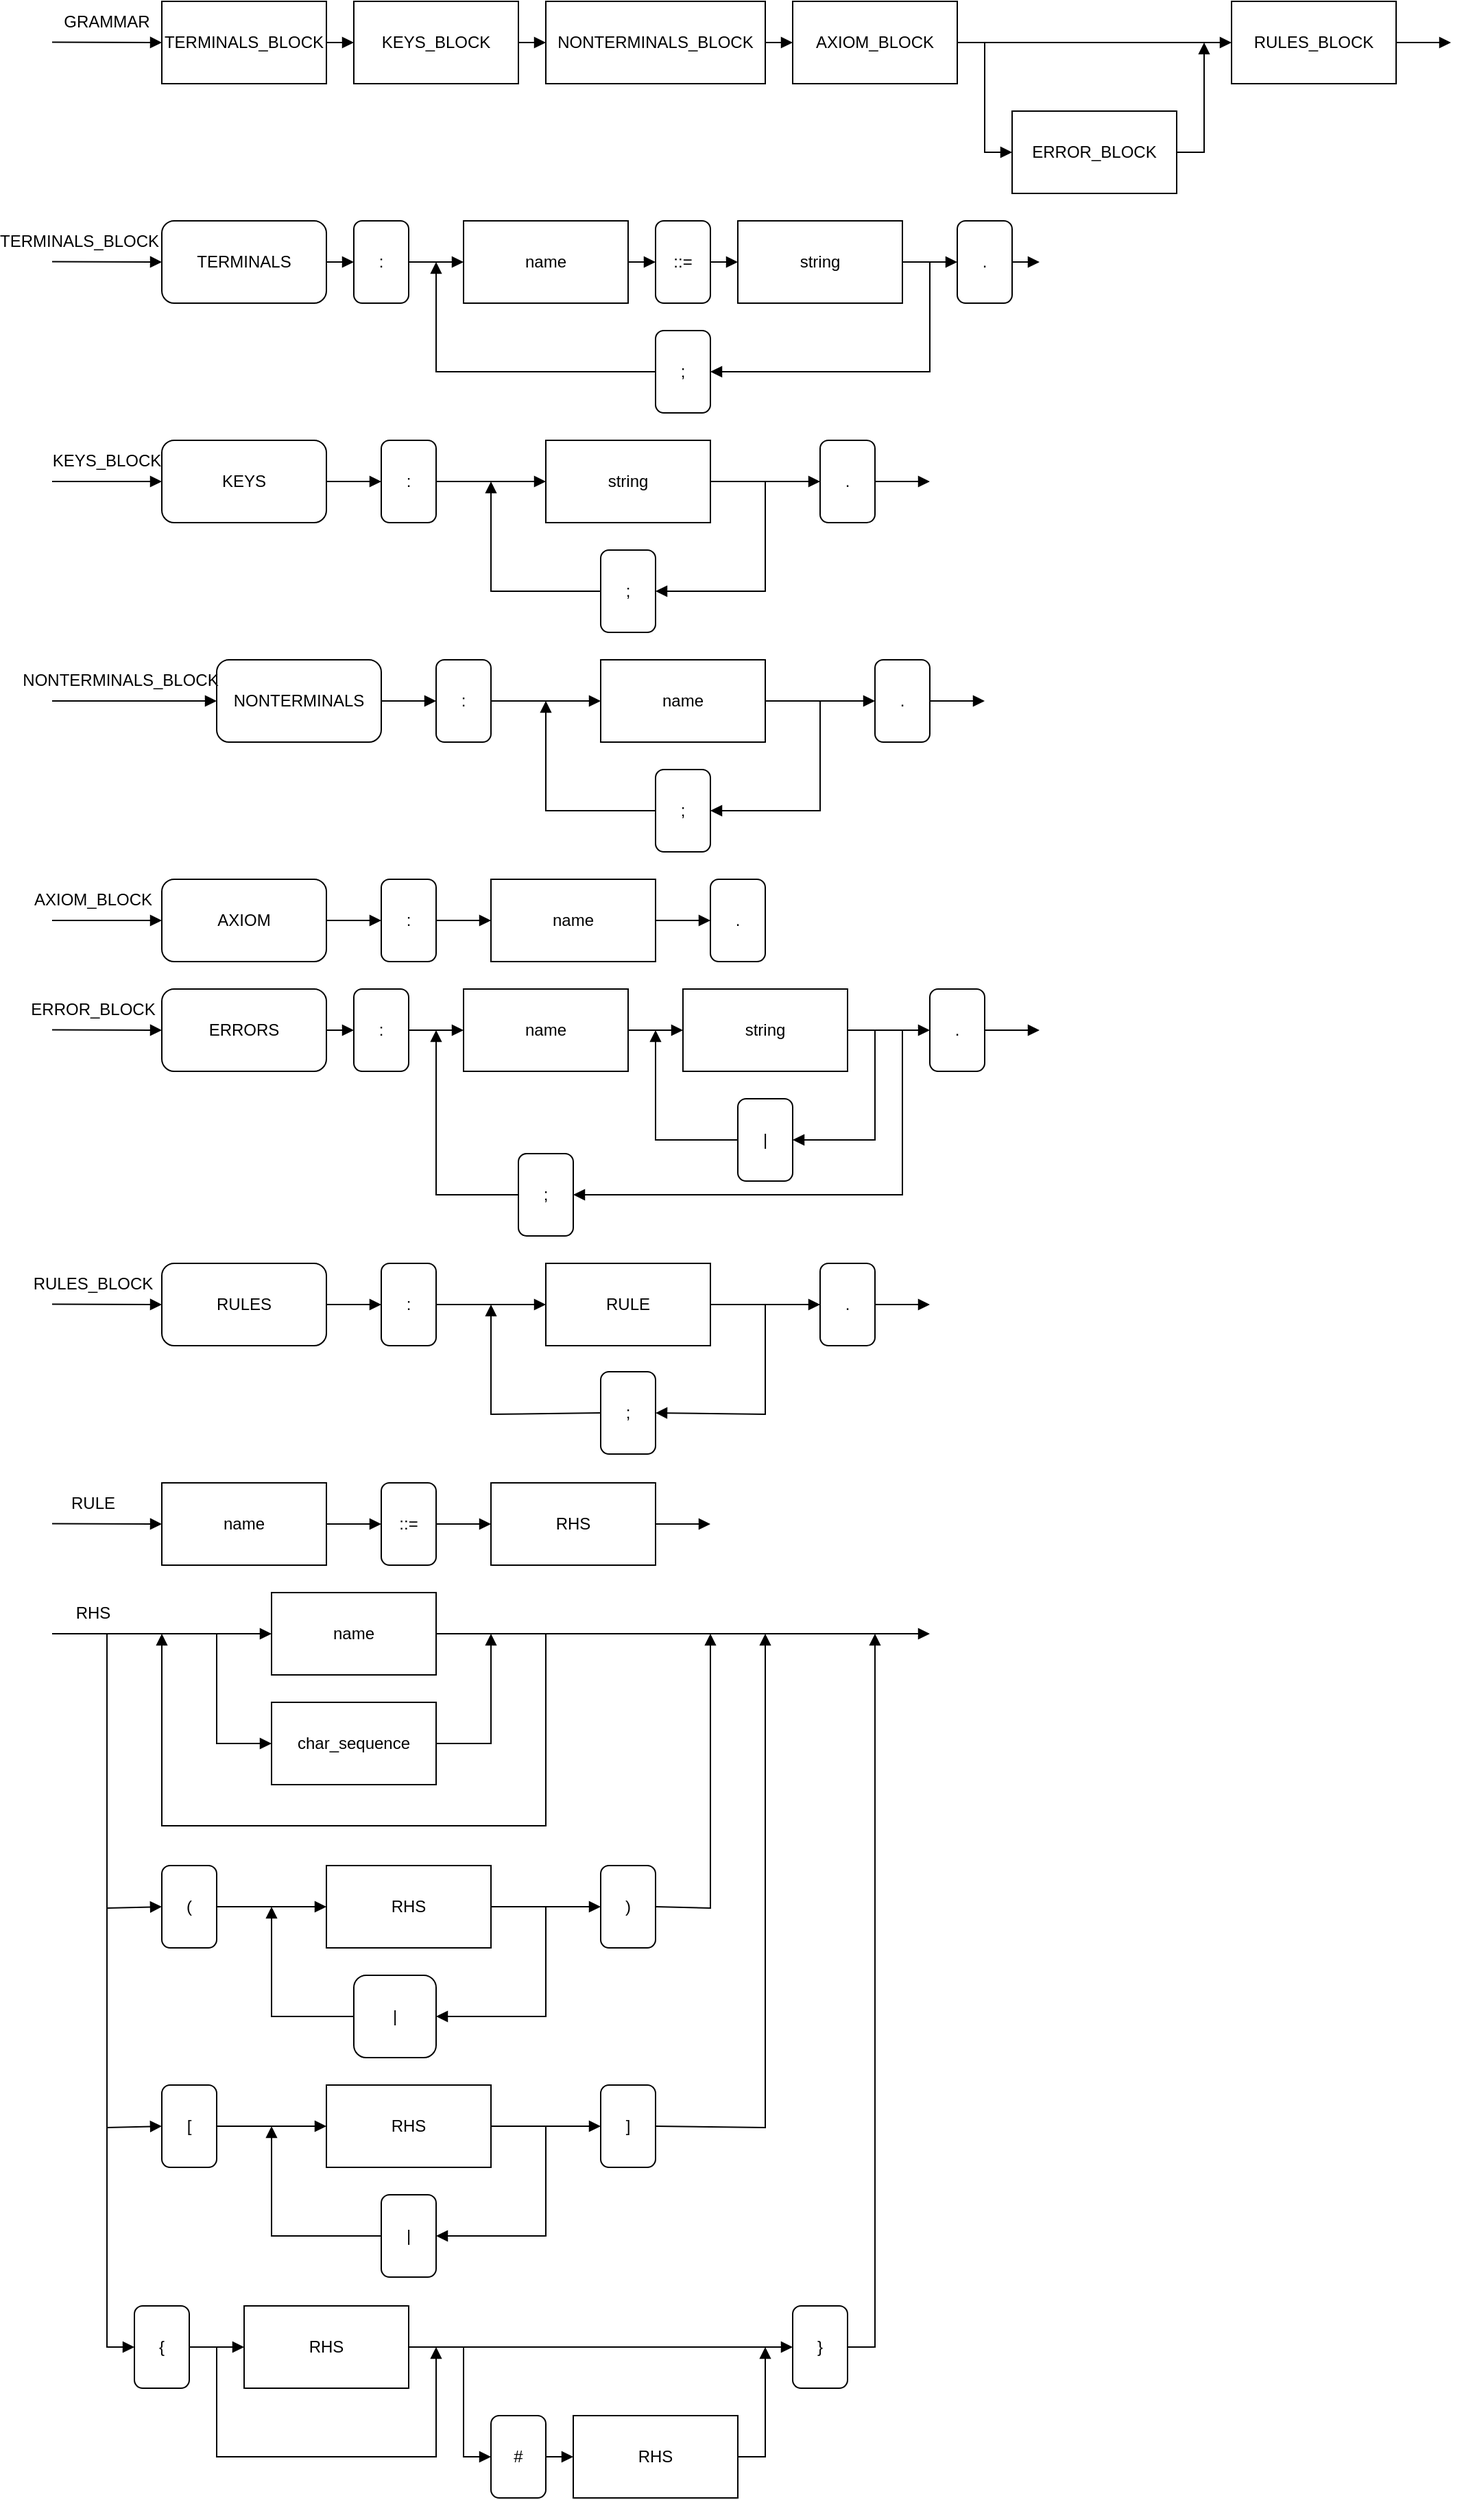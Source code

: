 <mxfile version="21.0.2" type="github">
  <diagram name="Страница 1" id="qNhFqZVVRsYE3jFUORQy">
    <mxGraphModel dx="1368" dy="1957" grid="1" gridSize="10" guides="1" tooltips="1" connect="1" arrows="1" fold="1" page="1" pageScale="1" pageWidth="827" pageHeight="1169" math="0" shadow="0">
      <root>
        <mxCell id="0" />
        <mxCell id="1" parent="0" />
        <mxCell id="5MP9on7kLRXi6ePTYMJ1-1" value="RULE" style="rounded=0;whiteSpace=wrap;html=1;fillColor=none;" parent="1" vertex="1">
          <mxGeometry x="400" y="210" width="120" height="60" as="geometry" />
        </mxCell>
        <mxCell id="5MP9on7kLRXi6ePTYMJ1-2" value=";" style="rounded=1;whiteSpace=wrap;html=1;fillColor=none;" parent="1" vertex="1">
          <mxGeometry x="440" y="289" width="40" height="60" as="geometry" />
        </mxCell>
        <mxCell id="5MP9on7kLRXi6ePTYMJ1-4" value="" style="endArrow=block;endFill=1;html=1;rounded=0;entryX=0;entryY=0.5;entryDx=0;entryDy=0;" parent="1" target="EMvxZKGha8OJJZh2xFW6-14" edge="1">
          <mxGeometry width="160" relative="1" as="geometry">
            <mxPoint x="520" y="240" as="sourcePoint" />
            <mxPoint x="600" y="240" as="targetPoint" />
          </mxGeometry>
        </mxCell>
        <mxCell id="5MP9on7kLRXi6ePTYMJ1-6" value="" style="endArrow=block;endFill=1;html=1;rounded=0;entryX=0;entryY=0.5;entryDx=0;entryDy=0;" parent="1" target="M0sprc6MTU-JVw_y2PMc-1" edge="1">
          <mxGeometry width="160" relative="1" as="geometry">
            <mxPoint x="40" y="239.71" as="sourcePoint" />
            <mxPoint x="120" y="240" as="targetPoint" />
          </mxGeometry>
        </mxCell>
        <mxCell id="5MP9on7kLRXi6ePTYMJ1-7" value="" style="endArrow=block;endFill=1;html=1;rounded=0;entryX=1;entryY=0.5;entryDx=0;entryDy=0;" parent="1" target="5MP9on7kLRXi6ePTYMJ1-2" edge="1">
          <mxGeometry width="160" relative="1" as="geometry">
            <mxPoint x="560" y="240" as="sourcePoint" />
            <mxPoint x="480" y="320.0" as="targetPoint" />
            <Array as="points">
              <mxPoint x="560" y="320" />
            </Array>
          </mxGeometry>
        </mxCell>
        <mxCell id="5MP9on7kLRXi6ePTYMJ1-8" value="" style="endArrow=block;endFill=1;html=1;rounded=0;exitX=0;exitY=0.5;exitDx=0;exitDy=0;" parent="1" source="5MP9on7kLRXi6ePTYMJ1-2" edge="1">
          <mxGeometry width="160" relative="1" as="geometry">
            <mxPoint x="280" y="320.0" as="sourcePoint" />
            <mxPoint x="360" y="240" as="targetPoint" />
            <Array as="points">
              <mxPoint x="360" y="320" />
            </Array>
          </mxGeometry>
        </mxCell>
        <mxCell id="5MP9on7kLRXi6ePTYMJ1-10" value="RULES_BLOCK" style="text;html=1;strokeColor=none;fillColor=none;align=center;verticalAlign=middle;whiteSpace=wrap;rounded=0;" parent="1" vertex="1">
          <mxGeometry x="40" y="210" width="60" height="30" as="geometry" />
        </mxCell>
        <mxCell id="5MP9on7kLRXi6ePTYMJ1-11" value="name" style="rounded=0;whiteSpace=wrap;html=1;fillColor=none;" parent="1" vertex="1">
          <mxGeometry x="120" y="370" width="120" height="60" as="geometry" />
        </mxCell>
        <mxCell id="5MP9on7kLRXi6ePTYMJ1-14" value="" style="endArrow=block;endFill=1;html=1;rounded=0;entryX=0;entryY=0.5;entryDx=0;entryDy=0;" parent="1" target="5MP9on7kLRXi6ePTYMJ1-11" edge="1">
          <mxGeometry width="160" relative="1" as="geometry">
            <mxPoint x="40" y="399.71" as="sourcePoint" />
            <mxPoint x="120" y="400" as="targetPoint" />
          </mxGeometry>
        </mxCell>
        <mxCell id="5MP9on7kLRXi6ePTYMJ1-17" value="RULE" style="text;html=1;strokeColor=none;fillColor=none;align=center;verticalAlign=middle;whiteSpace=wrap;rounded=0;" parent="1" vertex="1">
          <mxGeometry x="40" y="370" width="60" height="30" as="geometry" />
        </mxCell>
        <mxCell id="5MP9on7kLRXi6ePTYMJ1-27" value="" style="edgeStyle=orthogonalEdgeStyle;rounded=0;orthogonalLoop=1;jettySize=auto;html=1;endArrow=block;endFill=1;" parent="1" source="5MP9on7kLRXi6ePTYMJ1-21" target="5MP9on7kLRXi6ePTYMJ1-24" edge="1">
          <mxGeometry relative="1" as="geometry" />
        </mxCell>
        <mxCell id="5MP9on7kLRXi6ePTYMJ1-21" value="::=" style="rounded=1;whiteSpace=wrap;html=1;fillColor=none;" parent="1" vertex="1">
          <mxGeometry x="280" y="370" width="40" height="60" as="geometry" />
        </mxCell>
        <mxCell id="5MP9on7kLRXi6ePTYMJ1-22" value="" style="endArrow=block;endFill=1;html=1;rounded=0;exitX=1;exitY=0.5;exitDx=0;exitDy=0;" parent="1" source="5MP9on7kLRXi6ePTYMJ1-11" target="5MP9on7kLRXi6ePTYMJ1-21" edge="1">
          <mxGeometry width="160" relative="1" as="geometry">
            <mxPoint x="250" y="210" as="sourcePoint" />
            <mxPoint x="330" y="210" as="targetPoint" />
          </mxGeometry>
        </mxCell>
        <mxCell id="5MP9on7kLRXi6ePTYMJ1-24" value="RHS" style="rounded=0;whiteSpace=wrap;html=1;fillColor=none;" parent="1" vertex="1">
          <mxGeometry x="360" y="370" width="120" height="60" as="geometry" />
        </mxCell>
        <mxCell id="5MP9on7kLRXi6ePTYMJ1-28" value="" style="edgeStyle=orthogonalEdgeStyle;rounded=0;orthogonalLoop=1;jettySize=auto;html=1;endArrow=block;endFill=1;exitX=1;exitY=0.5;exitDx=0;exitDy=0;" parent="1" source="5MP9on7kLRXi6ePTYMJ1-24" edge="1">
          <mxGeometry relative="1" as="geometry">
            <mxPoint x="410" y="410" as="sourcePoint" />
            <mxPoint x="520" y="400" as="targetPoint" />
          </mxGeometry>
        </mxCell>
        <mxCell id="5MP9on7kLRXi6ePTYMJ1-29" value="name" style="rounded=0;whiteSpace=wrap;html=1;fillColor=none;" parent="1" vertex="1">
          <mxGeometry x="200" y="450" width="120" height="60" as="geometry" />
        </mxCell>
        <mxCell id="5MP9on7kLRXi6ePTYMJ1-30" value="" style="endArrow=block;endFill=1;html=1;rounded=0;entryX=0;entryY=0.5;entryDx=0;entryDy=0;" parent="1" target="5MP9on7kLRXi6ePTYMJ1-29" edge="1">
          <mxGeometry width="160" relative="1" as="geometry">
            <mxPoint x="40" y="480" as="sourcePoint" />
            <mxPoint x="160" y="480" as="targetPoint" />
          </mxGeometry>
        </mxCell>
        <mxCell id="5MP9on7kLRXi6ePTYMJ1-31" value="RHS" style="text;html=1;strokeColor=none;fillColor=none;align=center;verticalAlign=middle;whiteSpace=wrap;rounded=0;" parent="1" vertex="1">
          <mxGeometry x="40" y="450" width="60" height="30" as="geometry" />
        </mxCell>
        <mxCell id="5MP9on7kLRXi6ePTYMJ1-33" value="char_sequence" style="rounded=0;whiteSpace=wrap;html=1;fillColor=none;" parent="1" vertex="1">
          <mxGeometry x="200" y="530" width="120" height="60" as="geometry" />
        </mxCell>
        <mxCell id="5MP9on7kLRXi6ePTYMJ1-34" value="" style="endArrow=block;endFill=1;html=1;rounded=0;entryX=0;entryY=0.5;entryDx=0;entryDy=0;" parent="1" target="5MP9on7kLRXi6ePTYMJ1-33" edge="1">
          <mxGeometry width="160" relative="1" as="geometry">
            <mxPoint x="160" y="480" as="sourcePoint" />
            <mxPoint x="210" y="490" as="targetPoint" />
            <Array as="points">
              <mxPoint x="160" y="560" />
            </Array>
          </mxGeometry>
        </mxCell>
        <mxCell id="5MP9on7kLRXi6ePTYMJ1-38" value="" style="endArrow=block;endFill=1;html=1;rounded=0;exitX=1;exitY=0.5;exitDx=0;exitDy=0;" parent="1" source="5MP9on7kLRXi6ePTYMJ1-29" edge="1">
          <mxGeometry width="160" relative="1" as="geometry">
            <mxPoint x="414" y="480" as="sourcePoint" />
            <mxPoint x="680" y="480" as="targetPoint" />
          </mxGeometry>
        </mxCell>
        <mxCell id="5MP9on7kLRXi6ePTYMJ1-40" value="" style="endArrow=block;endFill=1;html=1;rounded=0;entryX=0;entryY=0.5;entryDx=0;entryDy=0;" parent="1" target="5MP9on7kLRXi6ePTYMJ1-76" edge="1">
          <mxGeometry width="160" relative="1" as="geometry">
            <mxPoint x="80" y="480" as="sourcePoint" />
            <mxPoint x="130" y="640" as="targetPoint" />
            <Array as="points">
              <mxPoint x="80" y="680" />
            </Array>
          </mxGeometry>
        </mxCell>
        <mxCell id="5MP9on7kLRXi6ePTYMJ1-41" value="RHS" style="rounded=0;whiteSpace=wrap;html=1;fillColor=none;" parent="1" vertex="1">
          <mxGeometry x="240" y="649" width="120" height="60" as="geometry" />
        </mxCell>
        <mxCell id="5MP9on7kLRXi6ePTYMJ1-42" value="" style="endArrow=block;endFill=1;html=1;rounded=0;exitX=1;exitY=0.5;exitDx=0;exitDy=0;" parent="1" source="5MP9on7kLRXi6ePTYMJ1-77" edge="1">
          <mxGeometry width="160" relative="1" as="geometry">
            <mxPoint x="540" y="640" as="sourcePoint" />
            <mxPoint x="520" y="480" as="targetPoint" />
            <Array as="points">
              <mxPoint x="520" y="680" />
            </Array>
          </mxGeometry>
        </mxCell>
        <mxCell id="5MP9on7kLRXi6ePTYMJ1-43" value="" style="endArrow=block;endFill=1;html=1;rounded=0;entryX=1;entryY=0.5;entryDx=0;entryDy=0;exitX=1;exitY=0.5;exitDx=0;exitDy=0;" parent="1" source="5MP9on7kLRXi6ePTYMJ1-41" target="5MP9on7kLRXi6ePTYMJ1-44" edge="1">
          <mxGeometry width="160" relative="1" as="geometry">
            <mxPoint x="540" y="679" as="sourcePoint" />
            <mxPoint x="410" y="479" as="targetPoint" />
            <Array as="points">
              <mxPoint x="400" y="679" />
              <mxPoint x="400" y="759" />
            </Array>
          </mxGeometry>
        </mxCell>
        <mxCell id="5MP9on7kLRXi6ePTYMJ1-44" value="|" style="rounded=1;whiteSpace=wrap;html=1;fillColor=none;" parent="1" vertex="1">
          <mxGeometry x="260" y="729" width="60" height="60" as="geometry" />
        </mxCell>
        <mxCell id="5MP9on7kLRXi6ePTYMJ1-46" value="" style="endArrow=block;endFill=1;html=1;rounded=0;exitX=0;exitY=0.5;exitDx=0;exitDy=0;" parent="1" source="5MP9on7kLRXi6ePTYMJ1-44" edge="1">
          <mxGeometry width="160" relative="1" as="geometry">
            <mxPoint x="170" y="479" as="sourcePoint" />
            <mxPoint x="200" y="679" as="targetPoint" />
            <Array as="points">
              <mxPoint x="200" y="759" />
            </Array>
          </mxGeometry>
        </mxCell>
        <mxCell id="5MP9on7kLRXi6ePTYMJ1-47" value="" style="endArrow=block;endFill=1;html=1;rounded=0;entryX=0;entryY=0.5;entryDx=0;entryDy=0;" parent="1" target="5MP9on7kLRXi6ePTYMJ1-48" edge="1">
          <mxGeometry width="160" relative="1" as="geometry">
            <mxPoint x="80" y="480" as="sourcePoint" />
            <mxPoint x="120" y="840" as="targetPoint" />
            <Array as="points">
              <mxPoint x="80" y="840" />
            </Array>
          </mxGeometry>
        </mxCell>
        <mxCell id="5MP9on7kLRXi6ePTYMJ1-48" value="[" style="rounded=1;whiteSpace=wrap;html=1;fillColor=none;" parent="1" vertex="1">
          <mxGeometry x="120" y="809" width="40" height="60" as="geometry" />
        </mxCell>
        <mxCell id="5MP9on7kLRXi6ePTYMJ1-49" value="RHS" style="rounded=0;whiteSpace=wrap;html=1;fillColor=none;" parent="1" vertex="1">
          <mxGeometry x="240" y="809" width="120" height="60" as="geometry" />
        </mxCell>
        <mxCell id="5MP9on7kLRXi6ePTYMJ1-54" value="" style="endArrow=block;endFill=1;html=1;rounded=0;entryX=0;entryY=0.5;entryDx=0;entryDy=0;exitX=1;exitY=0.5;exitDx=0;exitDy=0;" parent="1" source="5MP9on7kLRXi6ePTYMJ1-48" target="5MP9on7kLRXi6ePTYMJ1-49" edge="1">
          <mxGeometry width="160" relative="1" as="geometry">
            <mxPoint x="240" y="839" as="sourcePoint" />
            <mxPoint x="280" y="838.71" as="targetPoint" />
          </mxGeometry>
        </mxCell>
        <mxCell id="5MP9on7kLRXi6ePTYMJ1-55" value="]" style="rounded=1;whiteSpace=wrap;html=1;fillColor=none;" parent="1" vertex="1">
          <mxGeometry x="440" y="809" width="40" height="60" as="geometry" />
        </mxCell>
        <mxCell id="5MP9on7kLRXi6ePTYMJ1-56" value="" style="endArrow=block;endFill=1;html=1;rounded=0;entryX=0;entryY=0.5;entryDx=0;entryDy=0;exitX=1;exitY=0.5;exitDx=0;exitDy=0;" parent="1" source="5MP9on7kLRXi6ePTYMJ1-49" target="5MP9on7kLRXi6ePTYMJ1-55" edge="1">
          <mxGeometry width="160" relative="1" as="geometry">
            <mxPoint x="400" y="839" as="sourcePoint" />
            <mxPoint x="440" y="838.71" as="targetPoint" />
          </mxGeometry>
        </mxCell>
        <mxCell id="5MP9on7kLRXi6ePTYMJ1-57" value="|" style="rounded=1;whiteSpace=wrap;html=1;fillColor=none;" parent="1" vertex="1">
          <mxGeometry x="280" y="889" width="40" height="60" as="geometry" />
        </mxCell>
        <mxCell id="5MP9on7kLRXi6ePTYMJ1-58" value="" style="endArrow=block;endFill=1;html=1;rounded=0;exitX=0;exitY=0.5;exitDx=0;exitDy=0;" parent="1" edge="1">
          <mxGeometry width="160" relative="1" as="geometry">
            <mxPoint x="280" y="919" as="sourcePoint" />
            <mxPoint x="200" y="839" as="targetPoint" />
            <Array as="points">
              <mxPoint x="200" y="919" />
            </Array>
          </mxGeometry>
        </mxCell>
        <mxCell id="5MP9on7kLRXi6ePTYMJ1-59" value="" style="endArrow=block;endFill=1;html=1;rounded=0;entryX=1;entryY=0.5;entryDx=0;entryDy=0;" parent="1" target="5MP9on7kLRXi6ePTYMJ1-57" edge="1">
          <mxGeometry width="160" relative="1" as="geometry">
            <mxPoint x="400" y="839" as="sourcePoint" />
            <mxPoint x="270" y="849" as="targetPoint" />
            <Array as="points">
              <mxPoint x="400" y="919" />
            </Array>
          </mxGeometry>
        </mxCell>
        <mxCell id="5MP9on7kLRXi6ePTYMJ1-60" value="" style="endArrow=block;endFill=1;html=1;rounded=0;exitX=1;exitY=0.5;exitDx=0;exitDy=0;" parent="1" source="5MP9on7kLRXi6ePTYMJ1-55" edge="1">
          <mxGeometry width="160" relative="1" as="geometry">
            <mxPoint x="560" y="839.71" as="sourcePoint" />
            <mxPoint x="560" y="480" as="targetPoint" />
            <Array as="points">
              <mxPoint x="560" y="840" />
            </Array>
          </mxGeometry>
        </mxCell>
        <mxCell id="5MP9on7kLRXi6ePTYMJ1-61" value="" style="endArrow=block;endFill=1;html=1;rounded=0;exitX=1;exitY=0.5;exitDx=0;exitDy=0;" parent="1" source="5MP9on7kLRXi6ePTYMJ1-33" edge="1">
          <mxGeometry width="160" relative="1" as="geometry">
            <mxPoint x="170" y="490" as="sourcePoint" />
            <mxPoint x="360" y="480" as="targetPoint" />
            <Array as="points">
              <mxPoint x="360" y="560" />
            </Array>
          </mxGeometry>
        </mxCell>
        <mxCell id="5MP9on7kLRXi6ePTYMJ1-62" value="" style="endArrow=block;endFill=1;html=1;rounded=0;entryX=0;entryY=0.5;entryDx=0;entryDy=0;" parent="1" target="5MP9on7kLRXi6ePTYMJ1-63" edge="1">
          <mxGeometry width="160" relative="1" as="geometry">
            <mxPoint x="80" y="480" as="sourcePoint" />
            <mxPoint x="100" y="960" as="targetPoint" />
            <Array as="points">
              <mxPoint x="80" y="1000" />
            </Array>
          </mxGeometry>
        </mxCell>
        <mxCell id="5MP9on7kLRXi6ePTYMJ1-63" value="{" style="rounded=1;whiteSpace=wrap;html=1;fillColor=none;" parent="1" vertex="1">
          <mxGeometry x="100" y="970" width="40" height="60" as="geometry" />
        </mxCell>
        <mxCell id="5MP9on7kLRXi6ePTYMJ1-64" value="RHS" style="rounded=0;whiteSpace=wrap;html=1;fillColor=none;" parent="1" vertex="1">
          <mxGeometry x="180" y="970" width="120" height="60" as="geometry" />
        </mxCell>
        <mxCell id="5MP9on7kLRXi6ePTYMJ1-65" value="" style="endArrow=block;endFill=1;html=1;rounded=0;entryX=0;entryY=0.5;entryDx=0;entryDy=0;exitX=1;exitY=0.5;exitDx=0;exitDy=0;" parent="1" source="5MP9on7kLRXi6ePTYMJ1-63" target="5MP9on7kLRXi6ePTYMJ1-64" edge="1">
          <mxGeometry width="160" relative="1" as="geometry">
            <mxPoint x="250" y="1000" as="sourcePoint" />
            <mxPoint x="290" y="999.71" as="targetPoint" />
          </mxGeometry>
        </mxCell>
        <mxCell id="5MP9on7kLRXi6ePTYMJ1-66" value="}" style="rounded=1;whiteSpace=wrap;html=1;fillColor=none;" parent="1" vertex="1">
          <mxGeometry x="580" y="970" width="40" height="60" as="geometry" />
        </mxCell>
        <mxCell id="5MP9on7kLRXi6ePTYMJ1-67" value="" style="endArrow=block;endFill=1;html=1;rounded=0;entryX=0;entryY=0.5;entryDx=0;entryDy=0;exitX=1;exitY=0.5;exitDx=0;exitDy=0;" parent="1" source="5MP9on7kLRXi6ePTYMJ1-64" target="5MP9on7kLRXi6ePTYMJ1-66" edge="1">
          <mxGeometry width="160" relative="1" as="geometry">
            <mxPoint x="410" y="1000" as="sourcePoint" />
            <mxPoint x="450" y="999.71" as="targetPoint" />
          </mxGeometry>
        </mxCell>
        <mxCell id="5MP9on7kLRXi6ePTYMJ1-70" value="RHS" style="rounded=0;whiteSpace=wrap;html=1;fillColor=none;" parent="1" vertex="1">
          <mxGeometry x="420" y="1050" width="120" height="60" as="geometry" />
        </mxCell>
        <mxCell id="5MP9on7kLRXi6ePTYMJ1-71" value="" style="endArrow=block;endFill=1;html=1;rounded=0;exitX=1;exitY=0.5;exitDx=0;exitDy=0;" parent="1" source="5MP9on7kLRXi6ePTYMJ1-66" edge="1">
          <mxGeometry width="160" relative="1" as="geometry">
            <mxPoint x="700" y="960" as="sourcePoint" />
            <mxPoint x="640" y="480" as="targetPoint" />
            <Array as="points">
              <mxPoint x="640" y="1000" />
            </Array>
          </mxGeometry>
        </mxCell>
        <mxCell id="5MP9on7kLRXi6ePTYMJ1-72" value="#" style="rounded=1;whiteSpace=wrap;html=1;fillColor=none;" parent="1" vertex="1">
          <mxGeometry x="360" y="1050" width="40" height="60" as="geometry" />
        </mxCell>
        <mxCell id="5MP9on7kLRXi6ePTYMJ1-76" value="(" style="rounded=1;whiteSpace=wrap;html=1;fillColor=none;" parent="1" vertex="1">
          <mxGeometry x="120" y="649" width="40" height="60" as="geometry" />
        </mxCell>
        <mxCell id="5MP9on7kLRXi6ePTYMJ1-77" value=")" style="rounded=1;whiteSpace=wrap;html=1;fillColor=none;" parent="1" vertex="1">
          <mxGeometry x="440" y="649" width="40" height="60" as="geometry" />
        </mxCell>
        <mxCell id="5MP9on7kLRXi6ePTYMJ1-79" value="" style="endArrow=block;endFill=1;html=1;rounded=0;entryX=0;entryY=0.5;entryDx=0;entryDy=0;exitX=1;exitY=0.5;exitDx=0;exitDy=0;" parent="1" source="5MP9on7kLRXi6ePTYMJ1-76" target="5MP9on7kLRXi6ePTYMJ1-41" edge="1">
          <mxGeometry width="160" relative="1" as="geometry">
            <mxPoint x="280" y="719" as="sourcePoint" />
            <mxPoint x="320" y="719" as="targetPoint" />
          </mxGeometry>
        </mxCell>
        <mxCell id="5MP9on7kLRXi6ePTYMJ1-80" value="" style="endArrow=block;endFill=1;html=1;rounded=0;entryX=0;entryY=0.5;entryDx=0;entryDy=0;exitX=1;exitY=0.5;exitDx=0;exitDy=0;" parent="1" source="5MP9on7kLRXi6ePTYMJ1-41" target="5MP9on7kLRXi6ePTYMJ1-77" edge="1">
          <mxGeometry width="160" relative="1" as="geometry">
            <mxPoint x="296" y="681" as="sourcePoint" />
            <mxPoint x="316" y="681" as="targetPoint" />
          </mxGeometry>
        </mxCell>
        <mxCell id="5MP9on7kLRXi6ePTYMJ1-82" value="" style="endArrow=block;endFill=1;html=1;rounded=0;entryX=0;entryY=0.5;entryDx=0;entryDy=0;exitX=1;exitY=0.5;exitDx=0;exitDy=0;" parent="1" source="5MP9on7kLRXi6ePTYMJ1-72" target="5MP9on7kLRXi6ePTYMJ1-70" edge="1">
          <mxGeometry width="160" relative="1" as="geometry">
            <mxPoint x="220" y="850" as="sourcePoint" />
            <mxPoint x="260" y="850" as="targetPoint" />
          </mxGeometry>
        </mxCell>
        <mxCell id="5MP9on7kLRXi6ePTYMJ1-83" value="" style="endArrow=block;endFill=1;html=1;rounded=0;exitX=1;exitY=0.5;exitDx=0;exitDy=0;entryX=0;entryY=0.5;entryDx=0;entryDy=0;" parent="1" source="5MP9on7kLRXi6ePTYMJ1-64" target="5MP9on7kLRXi6ePTYMJ1-72" edge="1">
          <mxGeometry width="160" relative="1" as="geometry">
            <mxPoint x="180" y="1010" as="sourcePoint" />
            <mxPoint x="370" y="1080" as="targetPoint" />
            <Array as="points">
              <mxPoint x="340" y="1000" />
              <mxPoint x="340" y="1080" />
            </Array>
          </mxGeometry>
        </mxCell>
        <mxCell id="5MP9on7kLRXi6ePTYMJ1-84" value="" style="endArrow=block;endFill=1;html=1;rounded=0;exitX=1;exitY=0.5;exitDx=0;exitDy=0;" parent="1" source="5MP9on7kLRXi6ePTYMJ1-70" edge="1">
          <mxGeometry width="160" relative="1" as="geometry">
            <mxPoint x="420" y="1090" as="sourcePoint" />
            <mxPoint x="560" y="1000" as="targetPoint" />
            <Array as="points">
              <mxPoint x="560" y="1080" />
            </Array>
          </mxGeometry>
        </mxCell>
        <mxCell id="x1TAo-HUrfApQlSHcTBA-4" value="" style="edgeStyle=orthogonalEdgeStyle;rounded=0;orthogonalLoop=1;jettySize=auto;html=1;endArrow=block;endFill=1;" parent="1" edge="1">
          <mxGeometry relative="1" as="geometry">
            <mxPoint x="400" y="480" as="sourcePoint" />
            <mxPoint x="120" y="480" as="targetPoint" />
            <Array as="points">
              <mxPoint x="400" y="620" />
              <mxPoint x="120" y="620" />
            </Array>
          </mxGeometry>
        </mxCell>
        <mxCell id="EMvxZKGha8OJJZh2xFW6-14" value="." style="rounded=1;whiteSpace=wrap;html=1;fillColor=none;" parent="1" vertex="1">
          <mxGeometry x="600" y="210" width="40" height="60" as="geometry" />
        </mxCell>
        <mxCell id="EMvxZKGha8OJJZh2xFW6-16" value="" style="edgeStyle=orthogonalEdgeStyle;rounded=0;orthogonalLoop=1;jettySize=auto;html=1;endArrow=block;endFill=1;exitX=1;exitY=0.5;exitDx=0;exitDy=0;" parent="1" source="EMvxZKGha8OJJZh2xFW6-14" edge="1">
          <mxGeometry relative="1" as="geometry">
            <mxPoint x="780" y="410" as="sourcePoint" />
            <mxPoint x="680" y="240" as="targetPoint" />
          </mxGeometry>
        </mxCell>
        <mxCell id="EMvxZKGha8OJJZh2xFW6-17" value="ERRORS" style="rounded=1;whiteSpace=wrap;html=1;fillColor=none;" parent="1" vertex="1">
          <mxGeometry x="120" y="10" width="120" height="60" as="geometry" />
        </mxCell>
        <mxCell id="EMvxZKGha8OJJZh2xFW6-19" value="" style="endArrow=block;endFill=1;html=1;rounded=0;entryX=0;entryY=0.5;entryDx=0;entryDy=0;" parent="1" target="EMvxZKGha8OJJZh2xFW6-24" edge="1">
          <mxGeometry width="160" relative="1" as="geometry">
            <mxPoint x="240" y="40" as="sourcePoint" />
            <mxPoint x="320" y="40" as="targetPoint" />
          </mxGeometry>
        </mxCell>
        <mxCell id="EMvxZKGha8OJJZh2xFW6-20" value="" style="endArrow=block;endFill=1;html=1;rounded=0;entryX=0;entryY=0.5;entryDx=0;entryDy=0;" parent="1" target="EMvxZKGha8OJJZh2xFW6-17" edge="1">
          <mxGeometry width="160" relative="1" as="geometry">
            <mxPoint x="40" y="39.71" as="sourcePoint" />
            <mxPoint x="120" y="40" as="targetPoint" />
          </mxGeometry>
        </mxCell>
        <mxCell id="EMvxZKGha8OJJZh2xFW6-23" value="ERROR_BLOCK" style="text;html=1;strokeColor=none;fillColor=none;align=center;verticalAlign=middle;whiteSpace=wrap;rounded=0;" parent="1" vertex="1">
          <mxGeometry x="40" y="10" width="60" height="30" as="geometry" />
        </mxCell>
        <mxCell id="EMvxZKGha8OJJZh2xFW6-24" value=":" style="rounded=1;whiteSpace=wrap;html=1;fillColor=none;" parent="1" vertex="1">
          <mxGeometry x="260" y="10" width="40" height="60" as="geometry" />
        </mxCell>
        <mxCell id="EMvxZKGha8OJJZh2xFW6-26" value="name" style="rounded=0;whiteSpace=wrap;html=1;fillColor=none;" parent="1" vertex="1">
          <mxGeometry x="340" y="10" width="120" height="60" as="geometry" />
        </mxCell>
        <mxCell id="EMvxZKGha8OJJZh2xFW6-27" value="string" style="rounded=0;whiteSpace=wrap;html=1;fillColor=none;" parent="1" vertex="1">
          <mxGeometry x="500" y="10" width="120" height="60" as="geometry" />
        </mxCell>
        <mxCell id="EMvxZKGha8OJJZh2xFW6-28" value="" style="endArrow=block;endFill=1;html=1;rounded=0;entryX=0;entryY=0.5;entryDx=0;entryDy=0;exitX=1;exitY=0.5;exitDx=0;exitDy=0;" parent="1" source="EMvxZKGha8OJJZh2xFW6-24" target="EMvxZKGha8OJJZh2xFW6-26" edge="1">
          <mxGeometry width="160" relative="1" as="geometry">
            <mxPoint x="250" y="50" as="sourcePoint" />
            <mxPoint x="290" y="50" as="targetPoint" />
          </mxGeometry>
        </mxCell>
        <mxCell id="EMvxZKGha8OJJZh2xFW6-29" value=";" style="rounded=1;whiteSpace=wrap;html=1;fillColor=none;" parent="1" vertex="1">
          <mxGeometry x="380" y="130" width="40" height="60" as="geometry" />
        </mxCell>
        <mxCell id="EMvxZKGha8OJJZh2xFW6-30" value="" style="endArrow=block;endFill=1;html=1;rounded=0;exitX=1;exitY=0.5;exitDx=0;exitDy=0;entryX=0;entryY=0.5;entryDx=0;entryDy=0;" parent="1" source="EMvxZKGha8OJJZh2xFW6-27" target="EMvxZKGha8OJJZh2xFW6-34" edge="1">
          <mxGeometry width="160" relative="1" as="geometry">
            <mxPoint x="330" y="50" as="sourcePoint" />
            <mxPoint x="760" y="40" as="targetPoint" />
          </mxGeometry>
        </mxCell>
        <mxCell id="EMvxZKGha8OJJZh2xFW6-31" value="" style="endArrow=block;endFill=1;html=1;rounded=0;entryX=0;entryY=0.5;entryDx=0;entryDy=0;exitX=1;exitY=0.5;exitDx=0;exitDy=0;" parent="1" source="EMvxZKGha8OJJZh2xFW6-26" target="EMvxZKGha8OJJZh2xFW6-27" edge="1">
          <mxGeometry width="160" relative="1" as="geometry">
            <mxPoint x="520" y="40" as="sourcePoint" />
            <mxPoint x="410" y="50" as="targetPoint" />
          </mxGeometry>
        </mxCell>
        <mxCell id="EMvxZKGha8OJJZh2xFW6-32" value="" style="endArrow=block;endFill=1;html=1;rounded=0;exitX=0;exitY=0.5;exitDx=0;exitDy=0;" parent="1" source="EMvxZKGha8OJJZh2xFW6-29" edge="1">
          <mxGeometry width="160" relative="1" as="geometry">
            <mxPoint x="340" y="60" as="sourcePoint" />
            <mxPoint x="320" y="40" as="targetPoint" />
            <Array as="points">
              <mxPoint x="320" y="160" />
            </Array>
          </mxGeometry>
        </mxCell>
        <mxCell id="EMvxZKGha8OJJZh2xFW6-33" value="" style="endArrow=block;endFill=1;html=1;rounded=0;entryX=1;entryY=0.5;entryDx=0;entryDy=0;" parent="1" target="EMvxZKGha8OJJZh2xFW6-29" edge="1">
          <mxGeometry width="160" relative="1" as="geometry">
            <mxPoint x="660" y="40" as="sourcePoint" />
            <mxPoint x="560" y="120" as="targetPoint" />
            <Array as="points">
              <mxPoint x="660" y="160" />
            </Array>
          </mxGeometry>
        </mxCell>
        <mxCell id="EMvxZKGha8OJJZh2xFW6-34" value="." style="rounded=1;whiteSpace=wrap;html=1;fillColor=none;" parent="1" vertex="1">
          <mxGeometry x="680" y="10" width="40" height="60" as="geometry" />
        </mxCell>
        <mxCell id="EMvxZKGha8OJJZh2xFW6-35" value="" style="edgeStyle=orthogonalEdgeStyle;rounded=0;orthogonalLoop=1;jettySize=auto;html=1;endArrow=block;endFill=1;exitX=1;exitY=0.5;exitDx=0;exitDy=0;" parent="1" source="EMvxZKGha8OJJZh2xFW6-34" edge="1">
          <mxGeometry relative="1" as="geometry">
            <mxPoint x="370" y="210" as="sourcePoint" />
            <mxPoint x="760" y="40" as="targetPoint" />
          </mxGeometry>
        </mxCell>
        <mxCell id="EMvxZKGha8OJJZh2xFW6-36" value="AXIOM" style="rounded=1;whiteSpace=wrap;html=1;fillColor=none;" parent="1" vertex="1">
          <mxGeometry x="120" y="-70" width="120" height="60" as="geometry" />
        </mxCell>
        <mxCell id="EMvxZKGha8OJJZh2xFW6-37" value="" style="endArrow=block;endFill=1;html=1;rounded=0;entryX=0;entryY=0.5;entryDx=0;entryDy=0;exitX=0;exitY=1;exitDx=0;exitDy=0;" parent="1" source="EMvxZKGha8OJJZh2xFW6-38" target="EMvxZKGha8OJJZh2xFW6-36" edge="1">
          <mxGeometry width="160" relative="1" as="geometry">
            <mxPoint x="30" y="-40.29" as="sourcePoint" />
            <mxPoint x="110" y="-40" as="targetPoint" />
          </mxGeometry>
        </mxCell>
        <mxCell id="EMvxZKGha8OJJZh2xFW6-38" value="AXIOM_BLOCK" style="text;html=1;strokeColor=none;fillColor=none;align=center;verticalAlign=middle;whiteSpace=wrap;rounded=0;" parent="1" vertex="1">
          <mxGeometry x="40" y="-70" width="60" height="30" as="geometry" />
        </mxCell>
        <mxCell id="EMvxZKGha8OJJZh2xFW6-39" value="" style="edgeStyle=orthogonalEdgeStyle;rounded=0;orthogonalLoop=1;jettySize=auto;html=1;endArrow=block;endFill=1;" parent="1" source="EMvxZKGha8OJJZh2xFW6-40" target="EMvxZKGha8OJJZh2xFW6-42" edge="1">
          <mxGeometry relative="1" as="geometry" />
        </mxCell>
        <mxCell id="EMvxZKGha8OJJZh2xFW6-40" value=":" style="rounded=1;whiteSpace=wrap;html=1;fillColor=none;" parent="1" vertex="1">
          <mxGeometry x="280" y="-70" width="40" height="60" as="geometry" />
        </mxCell>
        <mxCell id="EMvxZKGha8OJJZh2xFW6-41" value="" style="endArrow=block;endFill=1;html=1;rounded=0;exitX=1;exitY=0.5;exitDx=0;exitDy=0;" parent="1" source="EMvxZKGha8OJJZh2xFW6-36" target="EMvxZKGha8OJJZh2xFW6-40" edge="1">
          <mxGeometry width="160" relative="1" as="geometry">
            <mxPoint x="240" y="-230" as="sourcePoint" />
            <mxPoint x="320" y="-230" as="targetPoint" />
          </mxGeometry>
        </mxCell>
        <mxCell id="EMvxZKGha8OJJZh2xFW6-42" value="name" style="rounded=0;whiteSpace=wrap;html=1;fillColor=none;" parent="1" vertex="1">
          <mxGeometry x="360" y="-70" width="120" height="60" as="geometry" />
        </mxCell>
        <mxCell id="EMvxZKGha8OJJZh2xFW6-43" value="" style="edgeStyle=orthogonalEdgeStyle;rounded=0;orthogonalLoop=1;jettySize=auto;html=1;endArrow=block;endFill=1;exitX=1;exitY=0.5;exitDx=0;exitDy=0;entryX=0;entryY=0.5;entryDx=0;entryDy=0;" parent="1" source="EMvxZKGha8OJJZh2xFW6-42" target="EMvxZKGha8OJJZh2xFW6-45" edge="1">
          <mxGeometry relative="1" as="geometry">
            <mxPoint x="400" y="-30" as="sourcePoint" />
            <mxPoint x="510" y="-40" as="targetPoint" />
          </mxGeometry>
        </mxCell>
        <mxCell id="EMvxZKGha8OJJZh2xFW6-45" value="." style="rounded=1;whiteSpace=wrap;html=1;fillColor=none;" parent="1" vertex="1">
          <mxGeometry x="520" y="-70" width="40" height="60" as="geometry" />
        </mxCell>
        <mxCell id="EMvxZKGha8OJJZh2xFW6-46" value="NONTERMINALS" style="rounded=1;whiteSpace=wrap;html=1;fillColor=none;" parent="1" vertex="1">
          <mxGeometry x="160" y="-230" width="120" height="60" as="geometry" />
        </mxCell>
        <mxCell id="EMvxZKGha8OJJZh2xFW6-47" value="" style="endArrow=block;endFill=1;html=1;rounded=0;entryX=0;entryY=0.5;entryDx=0;entryDy=0;" parent="1" target="EMvxZKGha8OJJZh2xFW6-50" edge="1">
          <mxGeometry width="160" relative="1" as="geometry">
            <mxPoint x="280" y="-200" as="sourcePoint" />
            <mxPoint x="360" y="-200" as="targetPoint" />
          </mxGeometry>
        </mxCell>
        <mxCell id="EMvxZKGha8OJJZh2xFW6-48" value="" style="endArrow=block;endFill=1;html=1;rounded=0;entryX=0;entryY=0.5;entryDx=0;entryDy=0;" parent="1" target="EMvxZKGha8OJJZh2xFW6-46" edge="1">
          <mxGeometry width="160" relative="1" as="geometry">
            <mxPoint x="40" y="-200" as="sourcePoint" />
            <mxPoint x="160" y="-200" as="targetPoint" />
          </mxGeometry>
        </mxCell>
        <mxCell id="EMvxZKGha8OJJZh2xFW6-49" value="NONTERMINALS_BLOCK" style="text;html=1;strokeColor=none;fillColor=none;align=center;verticalAlign=middle;whiteSpace=wrap;rounded=0;" parent="1" vertex="1">
          <mxGeometry x="60" y="-230" width="60" height="30" as="geometry" />
        </mxCell>
        <mxCell id="EMvxZKGha8OJJZh2xFW6-50" value=":" style="rounded=1;whiteSpace=wrap;html=1;fillColor=none;" parent="1" vertex="1">
          <mxGeometry x="320" y="-230" width="40" height="60" as="geometry" />
        </mxCell>
        <mxCell id="EMvxZKGha8OJJZh2xFW6-51" value="name" style="rounded=0;whiteSpace=wrap;html=1;fillColor=none;" parent="1" vertex="1">
          <mxGeometry x="440" y="-230" width="120" height="60" as="geometry" />
        </mxCell>
        <mxCell id="EMvxZKGha8OJJZh2xFW6-53" value="" style="endArrow=block;endFill=1;html=1;rounded=0;entryX=0;entryY=0.5;entryDx=0;entryDy=0;exitX=1;exitY=0.5;exitDx=0;exitDy=0;" parent="1" source="EMvxZKGha8OJJZh2xFW6-50" target="EMvxZKGha8OJJZh2xFW6-51" edge="1">
          <mxGeometry width="160" relative="1" as="geometry">
            <mxPoint x="290" y="-190" as="sourcePoint" />
            <mxPoint x="330" y="-190" as="targetPoint" />
          </mxGeometry>
        </mxCell>
        <mxCell id="EMvxZKGha8OJJZh2xFW6-54" value=";" style="rounded=1;whiteSpace=wrap;html=1;fillColor=none;" parent="1" vertex="1">
          <mxGeometry x="480" y="-150" width="40" height="60" as="geometry" />
        </mxCell>
        <mxCell id="EMvxZKGha8OJJZh2xFW6-56" value="" style="endArrow=block;endFill=1;html=1;rounded=0;entryX=0;entryY=0.5;entryDx=0;entryDy=0;" parent="1" target="EMvxZKGha8OJJZh2xFW6-59" edge="1">
          <mxGeometry width="160" relative="1" as="geometry">
            <mxPoint x="560" y="-200" as="sourcePoint" />
            <mxPoint x="600" y="-200" as="targetPoint" />
          </mxGeometry>
        </mxCell>
        <mxCell id="EMvxZKGha8OJJZh2xFW6-57" value="" style="endArrow=block;endFill=1;html=1;rounded=0;" parent="1" edge="1">
          <mxGeometry width="160" relative="1" as="geometry">
            <mxPoint x="480" y="-120" as="sourcePoint" />
            <mxPoint x="400" y="-200" as="targetPoint" />
            <Array as="points">
              <mxPoint x="400" y="-120" />
            </Array>
          </mxGeometry>
        </mxCell>
        <mxCell id="EMvxZKGha8OJJZh2xFW6-58" value="" style="endArrow=block;endFill=1;html=1;rounded=0;entryX=1;entryY=0.5;entryDx=0;entryDy=0;" parent="1" target="EMvxZKGha8OJJZh2xFW6-54" edge="1">
          <mxGeometry width="160" relative="1" as="geometry">
            <mxPoint x="600" y="-200" as="sourcePoint" />
            <mxPoint x="600" y="-120" as="targetPoint" />
            <Array as="points">
              <mxPoint x="600" y="-120" />
            </Array>
          </mxGeometry>
        </mxCell>
        <mxCell id="EMvxZKGha8OJJZh2xFW6-59" value="." style="rounded=1;whiteSpace=wrap;html=1;fillColor=none;" parent="1" vertex="1">
          <mxGeometry x="640" y="-230" width="40" height="60" as="geometry" />
        </mxCell>
        <mxCell id="EMvxZKGha8OJJZh2xFW6-60" value="" style="edgeStyle=orthogonalEdgeStyle;rounded=0;orthogonalLoop=1;jettySize=auto;html=1;endArrow=block;endFill=1;exitX=1;exitY=0.5;exitDx=0;exitDy=0;" parent="1" source="EMvxZKGha8OJJZh2xFW6-59" edge="1">
          <mxGeometry relative="1" as="geometry">
            <mxPoint x="410" y="-30" as="sourcePoint" />
            <mxPoint x="720" y="-200" as="targetPoint" />
          </mxGeometry>
        </mxCell>
        <mxCell id="EMvxZKGha8OJJZh2xFW6-61" value="KEYS" style="rounded=1;whiteSpace=wrap;html=1;fillColor=none;" parent="1" vertex="1">
          <mxGeometry x="120" y="-390" width="120" height="60" as="geometry" />
        </mxCell>
        <mxCell id="EMvxZKGha8OJJZh2xFW6-62" value="" style="endArrow=block;endFill=1;html=1;rounded=0;entryX=0;entryY=0.5;entryDx=0;entryDy=0;" parent="1" target="EMvxZKGha8OJJZh2xFW6-65" edge="1">
          <mxGeometry width="160" relative="1" as="geometry">
            <mxPoint x="240" y="-360" as="sourcePoint" />
            <mxPoint x="320" y="-360" as="targetPoint" />
          </mxGeometry>
        </mxCell>
        <mxCell id="EMvxZKGha8OJJZh2xFW6-63" value="" style="endArrow=block;endFill=1;html=1;rounded=0;entryX=0;entryY=0.5;entryDx=0;entryDy=0;" parent="1" target="EMvxZKGha8OJJZh2xFW6-61" edge="1">
          <mxGeometry width="160" relative="1" as="geometry">
            <mxPoint x="40" y="-360" as="sourcePoint" />
            <mxPoint x="120" y="-360" as="targetPoint" />
          </mxGeometry>
        </mxCell>
        <mxCell id="EMvxZKGha8OJJZh2xFW6-64" value="KEYS_BLOCK" style="text;html=1;strokeColor=none;fillColor=none;align=center;verticalAlign=middle;whiteSpace=wrap;rounded=0;" parent="1" vertex="1">
          <mxGeometry x="50" y="-390" width="60" height="30" as="geometry" />
        </mxCell>
        <mxCell id="EMvxZKGha8OJJZh2xFW6-65" value=":" style="rounded=1;whiteSpace=wrap;html=1;fillColor=none;" parent="1" vertex="1">
          <mxGeometry x="280" y="-390" width="40" height="60" as="geometry" />
        </mxCell>
        <mxCell id="EMvxZKGha8OJJZh2xFW6-66" value="string" style="rounded=0;whiteSpace=wrap;html=1;fillColor=none;" parent="1" vertex="1">
          <mxGeometry x="400" y="-390" width="120" height="60" as="geometry" />
        </mxCell>
        <mxCell id="EMvxZKGha8OJJZh2xFW6-67" value="" style="endArrow=block;endFill=1;html=1;rounded=0;entryX=0;entryY=0.5;entryDx=0;entryDy=0;exitX=1;exitY=0.5;exitDx=0;exitDy=0;" parent="1" source="EMvxZKGha8OJJZh2xFW6-65" target="EMvxZKGha8OJJZh2xFW6-66" edge="1">
          <mxGeometry width="160" relative="1" as="geometry">
            <mxPoint x="250" y="-350" as="sourcePoint" />
            <mxPoint x="290" y="-350" as="targetPoint" />
          </mxGeometry>
        </mxCell>
        <mxCell id="EMvxZKGha8OJJZh2xFW6-68" value=";" style="rounded=1;whiteSpace=wrap;html=1;fillColor=none;" parent="1" vertex="1">
          <mxGeometry x="440" y="-310" width="40" height="60" as="geometry" />
        </mxCell>
        <mxCell id="EMvxZKGha8OJJZh2xFW6-69" value="" style="endArrow=block;endFill=1;html=1;rounded=0;entryX=0;entryY=0.5;entryDx=0;entryDy=0;" parent="1" target="EMvxZKGha8OJJZh2xFW6-72" edge="1">
          <mxGeometry width="160" relative="1" as="geometry">
            <mxPoint x="520" y="-360" as="sourcePoint" />
            <mxPoint x="560" y="-360" as="targetPoint" />
          </mxGeometry>
        </mxCell>
        <mxCell id="EMvxZKGha8OJJZh2xFW6-70" value="" style="endArrow=block;endFill=1;html=1;rounded=0;" parent="1" edge="1">
          <mxGeometry width="160" relative="1" as="geometry">
            <mxPoint x="440" y="-280" as="sourcePoint" />
            <mxPoint x="360" y="-360" as="targetPoint" />
            <Array as="points">
              <mxPoint x="360" y="-280" />
            </Array>
          </mxGeometry>
        </mxCell>
        <mxCell id="EMvxZKGha8OJJZh2xFW6-71" value="" style="endArrow=block;endFill=1;html=1;rounded=0;entryX=1;entryY=0.5;entryDx=0;entryDy=0;" parent="1" target="EMvxZKGha8OJJZh2xFW6-68" edge="1">
          <mxGeometry width="160" relative="1" as="geometry">
            <mxPoint x="560" y="-360" as="sourcePoint" />
            <mxPoint x="560" y="-280" as="targetPoint" />
            <Array as="points">
              <mxPoint x="560" y="-280" />
            </Array>
          </mxGeometry>
        </mxCell>
        <mxCell id="EMvxZKGha8OJJZh2xFW6-72" value="." style="rounded=1;whiteSpace=wrap;html=1;fillColor=none;" parent="1" vertex="1">
          <mxGeometry x="600" y="-390" width="40" height="60" as="geometry" />
        </mxCell>
        <mxCell id="EMvxZKGha8OJJZh2xFW6-73" value="" style="edgeStyle=orthogonalEdgeStyle;rounded=0;orthogonalLoop=1;jettySize=auto;html=1;endArrow=block;endFill=1;exitX=1;exitY=0.5;exitDx=0;exitDy=0;" parent="1" source="EMvxZKGha8OJJZh2xFW6-72" edge="1">
          <mxGeometry relative="1" as="geometry">
            <mxPoint x="370" y="-190" as="sourcePoint" />
            <mxPoint x="680" y="-360" as="targetPoint" />
          </mxGeometry>
        </mxCell>
        <mxCell id="EMvxZKGha8OJJZh2xFW6-75" value="TERMINALS" style="rounded=1;whiteSpace=wrap;html=1;fillColor=none;" parent="1" vertex="1">
          <mxGeometry x="120" y="-550" width="120" height="60" as="geometry" />
        </mxCell>
        <mxCell id="EMvxZKGha8OJJZh2xFW6-76" value="" style="endArrow=block;endFill=1;html=1;rounded=0;entryX=0;entryY=0.5;entryDx=0;entryDy=0;" parent="1" target="EMvxZKGha8OJJZh2xFW6-79" edge="1">
          <mxGeometry width="160" relative="1" as="geometry">
            <mxPoint x="240" y="-520" as="sourcePoint" />
            <mxPoint x="320" y="-520" as="targetPoint" />
          </mxGeometry>
        </mxCell>
        <mxCell id="EMvxZKGha8OJJZh2xFW6-77" value="" style="endArrow=block;endFill=1;html=1;rounded=0;entryX=0;entryY=0.5;entryDx=0;entryDy=0;" parent="1" target="EMvxZKGha8OJJZh2xFW6-75" edge="1">
          <mxGeometry width="160" relative="1" as="geometry">
            <mxPoint x="40" y="-520.29" as="sourcePoint" />
            <mxPoint x="120" y="-520" as="targetPoint" />
          </mxGeometry>
        </mxCell>
        <mxCell id="EMvxZKGha8OJJZh2xFW6-78" value="TERMINALS_BLOCK" style="text;html=1;strokeColor=none;fillColor=none;align=center;verticalAlign=middle;whiteSpace=wrap;rounded=0;" parent="1" vertex="1">
          <mxGeometry x="30" y="-550" width="60" height="30" as="geometry" />
        </mxCell>
        <mxCell id="EMvxZKGha8OJJZh2xFW6-79" value=":" style="rounded=1;whiteSpace=wrap;html=1;fillColor=none;" parent="1" vertex="1">
          <mxGeometry x="260" y="-550" width="40" height="60" as="geometry" />
        </mxCell>
        <mxCell id="EMvxZKGha8OJJZh2xFW6-80" value="name" style="rounded=0;whiteSpace=wrap;html=1;fillColor=none;" parent="1" vertex="1">
          <mxGeometry x="340" y="-550" width="120" height="60" as="geometry" />
        </mxCell>
        <mxCell id="EMvxZKGha8OJJZh2xFW6-81" value="string" style="rounded=0;whiteSpace=wrap;html=1;fillColor=none;" parent="1" vertex="1">
          <mxGeometry x="540" y="-550" width="120" height="60" as="geometry" />
        </mxCell>
        <mxCell id="EMvxZKGha8OJJZh2xFW6-82" value="" style="endArrow=block;endFill=1;html=1;rounded=0;entryX=0;entryY=0.5;entryDx=0;entryDy=0;exitX=1;exitY=0.5;exitDx=0;exitDy=0;" parent="1" source="EMvxZKGha8OJJZh2xFW6-79" target="EMvxZKGha8OJJZh2xFW6-80" edge="1">
          <mxGeometry width="160" relative="1" as="geometry">
            <mxPoint x="250" y="-510" as="sourcePoint" />
            <mxPoint x="290" y="-510" as="targetPoint" />
          </mxGeometry>
        </mxCell>
        <mxCell id="EMvxZKGha8OJJZh2xFW6-83" value="" style="endArrow=block;endFill=1;html=1;rounded=0;exitX=1;exitY=0.5;exitDx=0;exitDy=0;entryX=0;entryY=0.5;entryDx=0;entryDy=0;" parent="1" source="EMvxZKGha8OJJZh2xFW6-81" target="EMvxZKGha8OJJZh2xFW6-87" edge="1">
          <mxGeometry width="160" relative="1" as="geometry">
            <mxPoint x="330" y="-510" as="sourcePoint" />
            <mxPoint x="760" y="-520" as="targetPoint" />
          </mxGeometry>
        </mxCell>
        <mxCell id="EMvxZKGha8OJJZh2xFW6-84" value="" style="endArrow=block;endFill=1;html=1;rounded=0;entryX=0;entryY=0.5;entryDx=0;entryDy=0;exitX=1;exitY=0.5;exitDx=0;exitDy=0;" parent="1" source="EMvxZKGha8OJJZh2xFW6-80" target="EMvxZKGha8OJJZh2xFW6-90" edge="1">
          <mxGeometry width="160" relative="1" as="geometry">
            <mxPoint x="520" y="-520" as="sourcePoint" />
            <mxPoint x="410" y="-510" as="targetPoint" />
          </mxGeometry>
        </mxCell>
        <mxCell id="EMvxZKGha8OJJZh2xFW6-85" value="" style="endArrow=block;endFill=1;html=1;rounded=0;exitX=0;exitY=0.5;exitDx=0;exitDy=0;" parent="1" source="EMvxZKGha8OJJZh2xFW6-89" edge="1">
          <mxGeometry width="160" relative="1" as="geometry">
            <mxPoint x="520" y="-440" as="sourcePoint" />
            <mxPoint x="320" y="-520" as="targetPoint" />
            <Array as="points">
              <mxPoint x="320" y="-440" />
            </Array>
          </mxGeometry>
        </mxCell>
        <mxCell id="EMvxZKGha8OJJZh2xFW6-86" value="" style="endArrow=block;endFill=1;html=1;rounded=0;entryX=1;entryY=0.5;entryDx=0;entryDy=0;" parent="1" target="EMvxZKGha8OJJZh2xFW6-89" edge="1">
          <mxGeometry width="160" relative="1" as="geometry">
            <mxPoint x="680" y="-520" as="sourcePoint" />
            <mxPoint x="560" y="-440" as="targetPoint" />
            <Array as="points">
              <mxPoint x="680" y="-440" />
            </Array>
          </mxGeometry>
        </mxCell>
        <mxCell id="EMvxZKGha8OJJZh2xFW6-87" value="." style="rounded=1;whiteSpace=wrap;html=1;fillColor=none;" parent="1" vertex="1">
          <mxGeometry x="700" y="-550" width="40" height="60" as="geometry" />
        </mxCell>
        <mxCell id="EMvxZKGha8OJJZh2xFW6-88" value="" style="edgeStyle=orthogonalEdgeStyle;rounded=0;orthogonalLoop=1;jettySize=auto;html=1;endArrow=block;endFill=1;exitX=1;exitY=0.5;exitDx=0;exitDy=0;" parent="1" source="EMvxZKGha8OJJZh2xFW6-87" edge="1">
          <mxGeometry relative="1" as="geometry">
            <mxPoint x="450" y="-350" as="sourcePoint" />
            <mxPoint x="760" y="-520" as="targetPoint" />
          </mxGeometry>
        </mxCell>
        <mxCell id="EMvxZKGha8OJJZh2xFW6-89" value=";" style="rounded=1;whiteSpace=wrap;html=1;fillColor=none;" parent="1" vertex="1">
          <mxGeometry x="480" y="-470" width="40" height="60" as="geometry" />
        </mxCell>
        <mxCell id="EMvxZKGha8OJJZh2xFW6-90" value="::=" style="rounded=1;whiteSpace=wrap;html=1;fillColor=none;" parent="1" vertex="1">
          <mxGeometry x="480" y="-550" width="40" height="60" as="geometry" />
        </mxCell>
        <mxCell id="EMvxZKGha8OJJZh2xFW6-91" value="" style="endArrow=block;endFill=1;html=1;rounded=0;entryX=0;entryY=0.5;entryDx=0;entryDy=0;exitX=1;exitY=0.5;exitDx=0;exitDy=0;" parent="1" source="EMvxZKGha8OJJZh2xFW6-90" target="EMvxZKGha8OJJZh2xFW6-81" edge="1">
          <mxGeometry width="160" relative="1" as="geometry">
            <mxPoint x="530" y="-510" as="sourcePoint" />
            <mxPoint x="570" y="-510" as="targetPoint" />
          </mxGeometry>
        </mxCell>
        <mxCell id="EMvxZKGha8OJJZh2xFW6-92" value="TERMINALS_BLOCK" style="rounded=0;whiteSpace=wrap;html=1;fillColor=none;" parent="1" vertex="1">
          <mxGeometry x="120" y="-710" width="120" height="60" as="geometry" />
        </mxCell>
        <mxCell id="EMvxZKGha8OJJZh2xFW6-94" value="" style="endArrow=block;endFill=1;html=1;rounded=0;entryX=0;entryY=0.5;entryDx=0;entryDy=0;" parent="1" target="EMvxZKGha8OJJZh2xFW6-92" edge="1">
          <mxGeometry width="160" relative="1" as="geometry">
            <mxPoint x="40" y="-680.29" as="sourcePoint" />
            <mxPoint x="120" y="-680" as="targetPoint" />
          </mxGeometry>
        </mxCell>
        <mxCell id="EMvxZKGha8OJJZh2xFW6-95" value="GRAMMAR" style="text;html=1;strokeColor=none;fillColor=none;align=center;verticalAlign=middle;whiteSpace=wrap;rounded=0;" parent="1" vertex="1">
          <mxGeometry x="50" y="-710" width="60" height="30" as="geometry" />
        </mxCell>
        <mxCell id="EMvxZKGha8OJJZh2xFW6-109" value="KEYS_BLOCK" style="rounded=0;whiteSpace=wrap;html=1;fillColor=none;" parent="1" vertex="1">
          <mxGeometry x="260" y="-710" width="120" height="60" as="geometry" />
        </mxCell>
        <mxCell id="EMvxZKGha8OJJZh2xFW6-111" value="NONTERMINALS_BLOCK" style="rounded=0;whiteSpace=wrap;html=1;fillColor=none;" parent="1" vertex="1">
          <mxGeometry x="400" y="-710" width="160" height="60" as="geometry" />
        </mxCell>
        <mxCell id="EMvxZKGha8OJJZh2xFW6-112" value="AXIOM_BLOCK" style="rounded=0;whiteSpace=wrap;html=1;fillColor=none;" parent="1" vertex="1">
          <mxGeometry x="580" y="-710" width="120" height="60" as="geometry" />
        </mxCell>
        <mxCell id="EMvxZKGha8OJJZh2xFW6-113" value="ERROR_BLOCK" style="rounded=0;whiteSpace=wrap;html=1;fillColor=none;" parent="1" vertex="1">
          <mxGeometry x="740" y="-630" width="120" height="60" as="geometry" />
        </mxCell>
        <mxCell id="EMvxZKGha8OJJZh2xFW6-114" value="RULES_BLOCK" style="rounded=0;whiteSpace=wrap;html=1;fillColor=none;" parent="1" vertex="1">
          <mxGeometry x="900" y="-710" width="120" height="60" as="geometry" />
        </mxCell>
        <mxCell id="EMvxZKGha8OJJZh2xFW6-115" value="" style="endArrow=block;endFill=1;html=1;rounded=0;entryX=0;entryY=0.5;entryDx=0;entryDy=0;exitX=1;exitY=0.5;exitDx=0;exitDy=0;" parent="1" source="EMvxZKGha8OJJZh2xFW6-92" target="EMvxZKGha8OJJZh2xFW6-109" edge="1">
          <mxGeometry width="160" relative="1" as="geometry">
            <mxPoint x="310" y="-510" as="sourcePoint" />
            <mxPoint x="350" y="-510" as="targetPoint" />
          </mxGeometry>
        </mxCell>
        <mxCell id="EMvxZKGha8OJJZh2xFW6-116" value="" style="endArrow=block;endFill=1;html=1;rounded=0;entryX=0;entryY=0.5;entryDx=0;entryDy=0;exitX=1;exitY=0.5;exitDx=0;exitDy=0;" parent="1" source="EMvxZKGha8OJJZh2xFW6-109" target="EMvxZKGha8OJJZh2xFW6-111" edge="1">
          <mxGeometry width="160" relative="1" as="geometry">
            <mxPoint x="250" y="-670" as="sourcePoint" />
            <mxPoint x="270" y="-670" as="targetPoint" />
          </mxGeometry>
        </mxCell>
        <mxCell id="EMvxZKGha8OJJZh2xFW6-117" value="" style="endArrow=block;endFill=1;html=1;rounded=0;entryX=0;entryY=0.5;entryDx=0;entryDy=0;exitX=1;exitY=0.5;exitDx=0;exitDy=0;" parent="1" source="EMvxZKGha8OJJZh2xFW6-111" target="EMvxZKGha8OJJZh2xFW6-112" edge="1">
          <mxGeometry width="160" relative="1" as="geometry">
            <mxPoint x="390" y="-670" as="sourcePoint" />
            <mxPoint x="410" y="-670" as="targetPoint" />
          </mxGeometry>
        </mxCell>
        <mxCell id="EMvxZKGha8OJJZh2xFW6-118" value="" style="endArrow=block;endFill=1;html=1;rounded=0;entryX=0;entryY=0.5;entryDx=0;entryDy=0;exitX=1;exitY=0.5;exitDx=0;exitDy=0;" parent="1" source="EMvxZKGha8OJJZh2xFW6-112" target="EMvxZKGha8OJJZh2xFW6-114" edge="1">
          <mxGeometry width="160" relative="1" as="geometry">
            <mxPoint x="570" y="-670" as="sourcePoint" />
            <mxPoint x="590" y="-670" as="targetPoint" />
          </mxGeometry>
        </mxCell>
        <mxCell id="EMvxZKGha8OJJZh2xFW6-119" value="" style="endArrow=block;endFill=1;html=1;rounded=0;exitX=1;exitY=0.5;exitDx=0;exitDy=0;" parent="1" source="EMvxZKGha8OJJZh2xFW6-114" edge="1">
          <mxGeometry width="160" relative="1" as="geometry">
            <mxPoint x="710" y="-670" as="sourcePoint" />
            <mxPoint x="1060" y="-680" as="targetPoint" />
          </mxGeometry>
        </mxCell>
        <mxCell id="EMvxZKGha8OJJZh2xFW6-120" value="" style="endArrow=block;endFill=1;html=1;rounded=0;entryX=0;entryY=0.5;entryDx=0;entryDy=0;exitX=1;exitY=0.5;exitDx=0;exitDy=0;" parent="1" source="EMvxZKGha8OJJZh2xFW6-112" target="EMvxZKGha8OJJZh2xFW6-113" edge="1">
          <mxGeometry width="160" relative="1" as="geometry">
            <mxPoint x="720" y="-660" as="sourcePoint" />
            <mxPoint x="920" y="-660" as="targetPoint" />
            <Array as="points">
              <mxPoint x="720" y="-680" />
              <mxPoint x="720" y="-600" />
            </Array>
          </mxGeometry>
        </mxCell>
        <mxCell id="EMvxZKGha8OJJZh2xFW6-121" value="" style="endArrow=block;endFill=1;html=1;rounded=0;exitX=1;exitY=0.5;exitDx=0;exitDy=0;" parent="1" source="EMvxZKGha8OJJZh2xFW6-113" edge="1">
          <mxGeometry width="160" relative="1" as="geometry">
            <mxPoint x="730" y="-650" as="sourcePoint" />
            <mxPoint x="880" y="-680" as="targetPoint" />
            <Array as="points">
              <mxPoint x="880" y="-600" />
            </Array>
          </mxGeometry>
        </mxCell>
        <mxCell id="a667V6RBN3pLzcTl1_Iv-1" value="|" style="rounded=1;whiteSpace=wrap;html=1;fillColor=none;" parent="1" vertex="1">
          <mxGeometry x="540" y="90" width="40" height="60" as="geometry" />
        </mxCell>
        <mxCell id="a667V6RBN3pLzcTl1_Iv-2" value="" style="endArrow=block;endFill=1;html=1;rounded=0;exitX=0;exitY=0.5;exitDx=0;exitDy=0;" parent="1" source="a667V6RBN3pLzcTl1_Iv-1" edge="1">
          <mxGeometry width="160" relative="1" as="geometry">
            <mxPoint x="390" y="170" as="sourcePoint" />
            <mxPoint x="480" y="40" as="targetPoint" />
            <Array as="points">
              <mxPoint x="480" y="120" />
            </Array>
          </mxGeometry>
        </mxCell>
        <mxCell id="a667V6RBN3pLzcTl1_Iv-3" value="" style="endArrow=block;endFill=1;html=1;rounded=0;entryX=1;entryY=0.5;entryDx=0;entryDy=0;" parent="1" target="a667V6RBN3pLzcTl1_Iv-1" edge="1">
          <mxGeometry width="160" relative="1" as="geometry">
            <mxPoint x="640" y="40" as="sourcePoint" />
            <mxPoint x="430" y="170" as="targetPoint" />
            <Array as="points">
              <mxPoint x="640" y="120" />
            </Array>
          </mxGeometry>
        </mxCell>
        <mxCell id="M0sprc6MTU-JVw_y2PMc-1" value="RULES" style="rounded=1;whiteSpace=wrap;html=1;fillColor=none;" parent="1" vertex="1">
          <mxGeometry x="120" y="210" width="120" height="60" as="geometry" />
        </mxCell>
        <mxCell id="M0sprc6MTU-JVw_y2PMc-2" value=":" style="rounded=1;whiteSpace=wrap;html=1;fillColor=none;" parent="1" vertex="1">
          <mxGeometry x="280" y="210" width="40" height="60" as="geometry" />
        </mxCell>
        <mxCell id="M0sprc6MTU-JVw_y2PMc-3" value="" style="edgeStyle=orthogonalEdgeStyle;rounded=0;orthogonalLoop=1;jettySize=auto;html=1;endArrow=block;endFill=1;exitX=1;exitY=0.5;exitDx=0;exitDy=0;" parent="1" source="M0sprc6MTU-JVw_y2PMc-1" edge="1">
          <mxGeometry relative="1" as="geometry">
            <mxPoint x="650" y="250" as="sourcePoint" />
            <mxPoint x="280" y="240" as="targetPoint" />
          </mxGeometry>
        </mxCell>
        <mxCell id="M0sprc6MTU-JVw_y2PMc-4" value="" style="edgeStyle=orthogonalEdgeStyle;rounded=0;orthogonalLoop=1;jettySize=auto;html=1;endArrow=block;endFill=1;exitX=1;exitY=0.5;exitDx=0;exitDy=0;entryX=0;entryY=0.5;entryDx=0;entryDy=0;" parent="1" source="M0sprc6MTU-JVw_y2PMc-2" target="5MP9on7kLRXi6ePTYMJ1-1" edge="1">
          <mxGeometry relative="1" as="geometry">
            <mxPoint x="250" y="250" as="sourcePoint" />
            <mxPoint x="290" y="250" as="targetPoint" />
          </mxGeometry>
        </mxCell>
        <mxCell id="wfIxgaYXeIO0mjjGv8D7-2" value="" style="endArrow=block;endFill=1;html=1;rounded=0;exitX=1;exitY=0.5;exitDx=0;exitDy=0;" parent="1" source="5MP9on7kLRXi6ePTYMJ1-63" edge="1">
          <mxGeometry width="160" relative="1" as="geometry">
            <mxPoint x="310" y="1010" as="sourcePoint" />
            <mxPoint x="320" y="1000" as="targetPoint" />
            <Array as="points">
              <mxPoint x="160" y="1000" />
              <mxPoint x="160" y="1080" />
              <mxPoint x="320" y="1080" />
            </Array>
          </mxGeometry>
        </mxCell>
      </root>
    </mxGraphModel>
  </diagram>
</mxfile>
